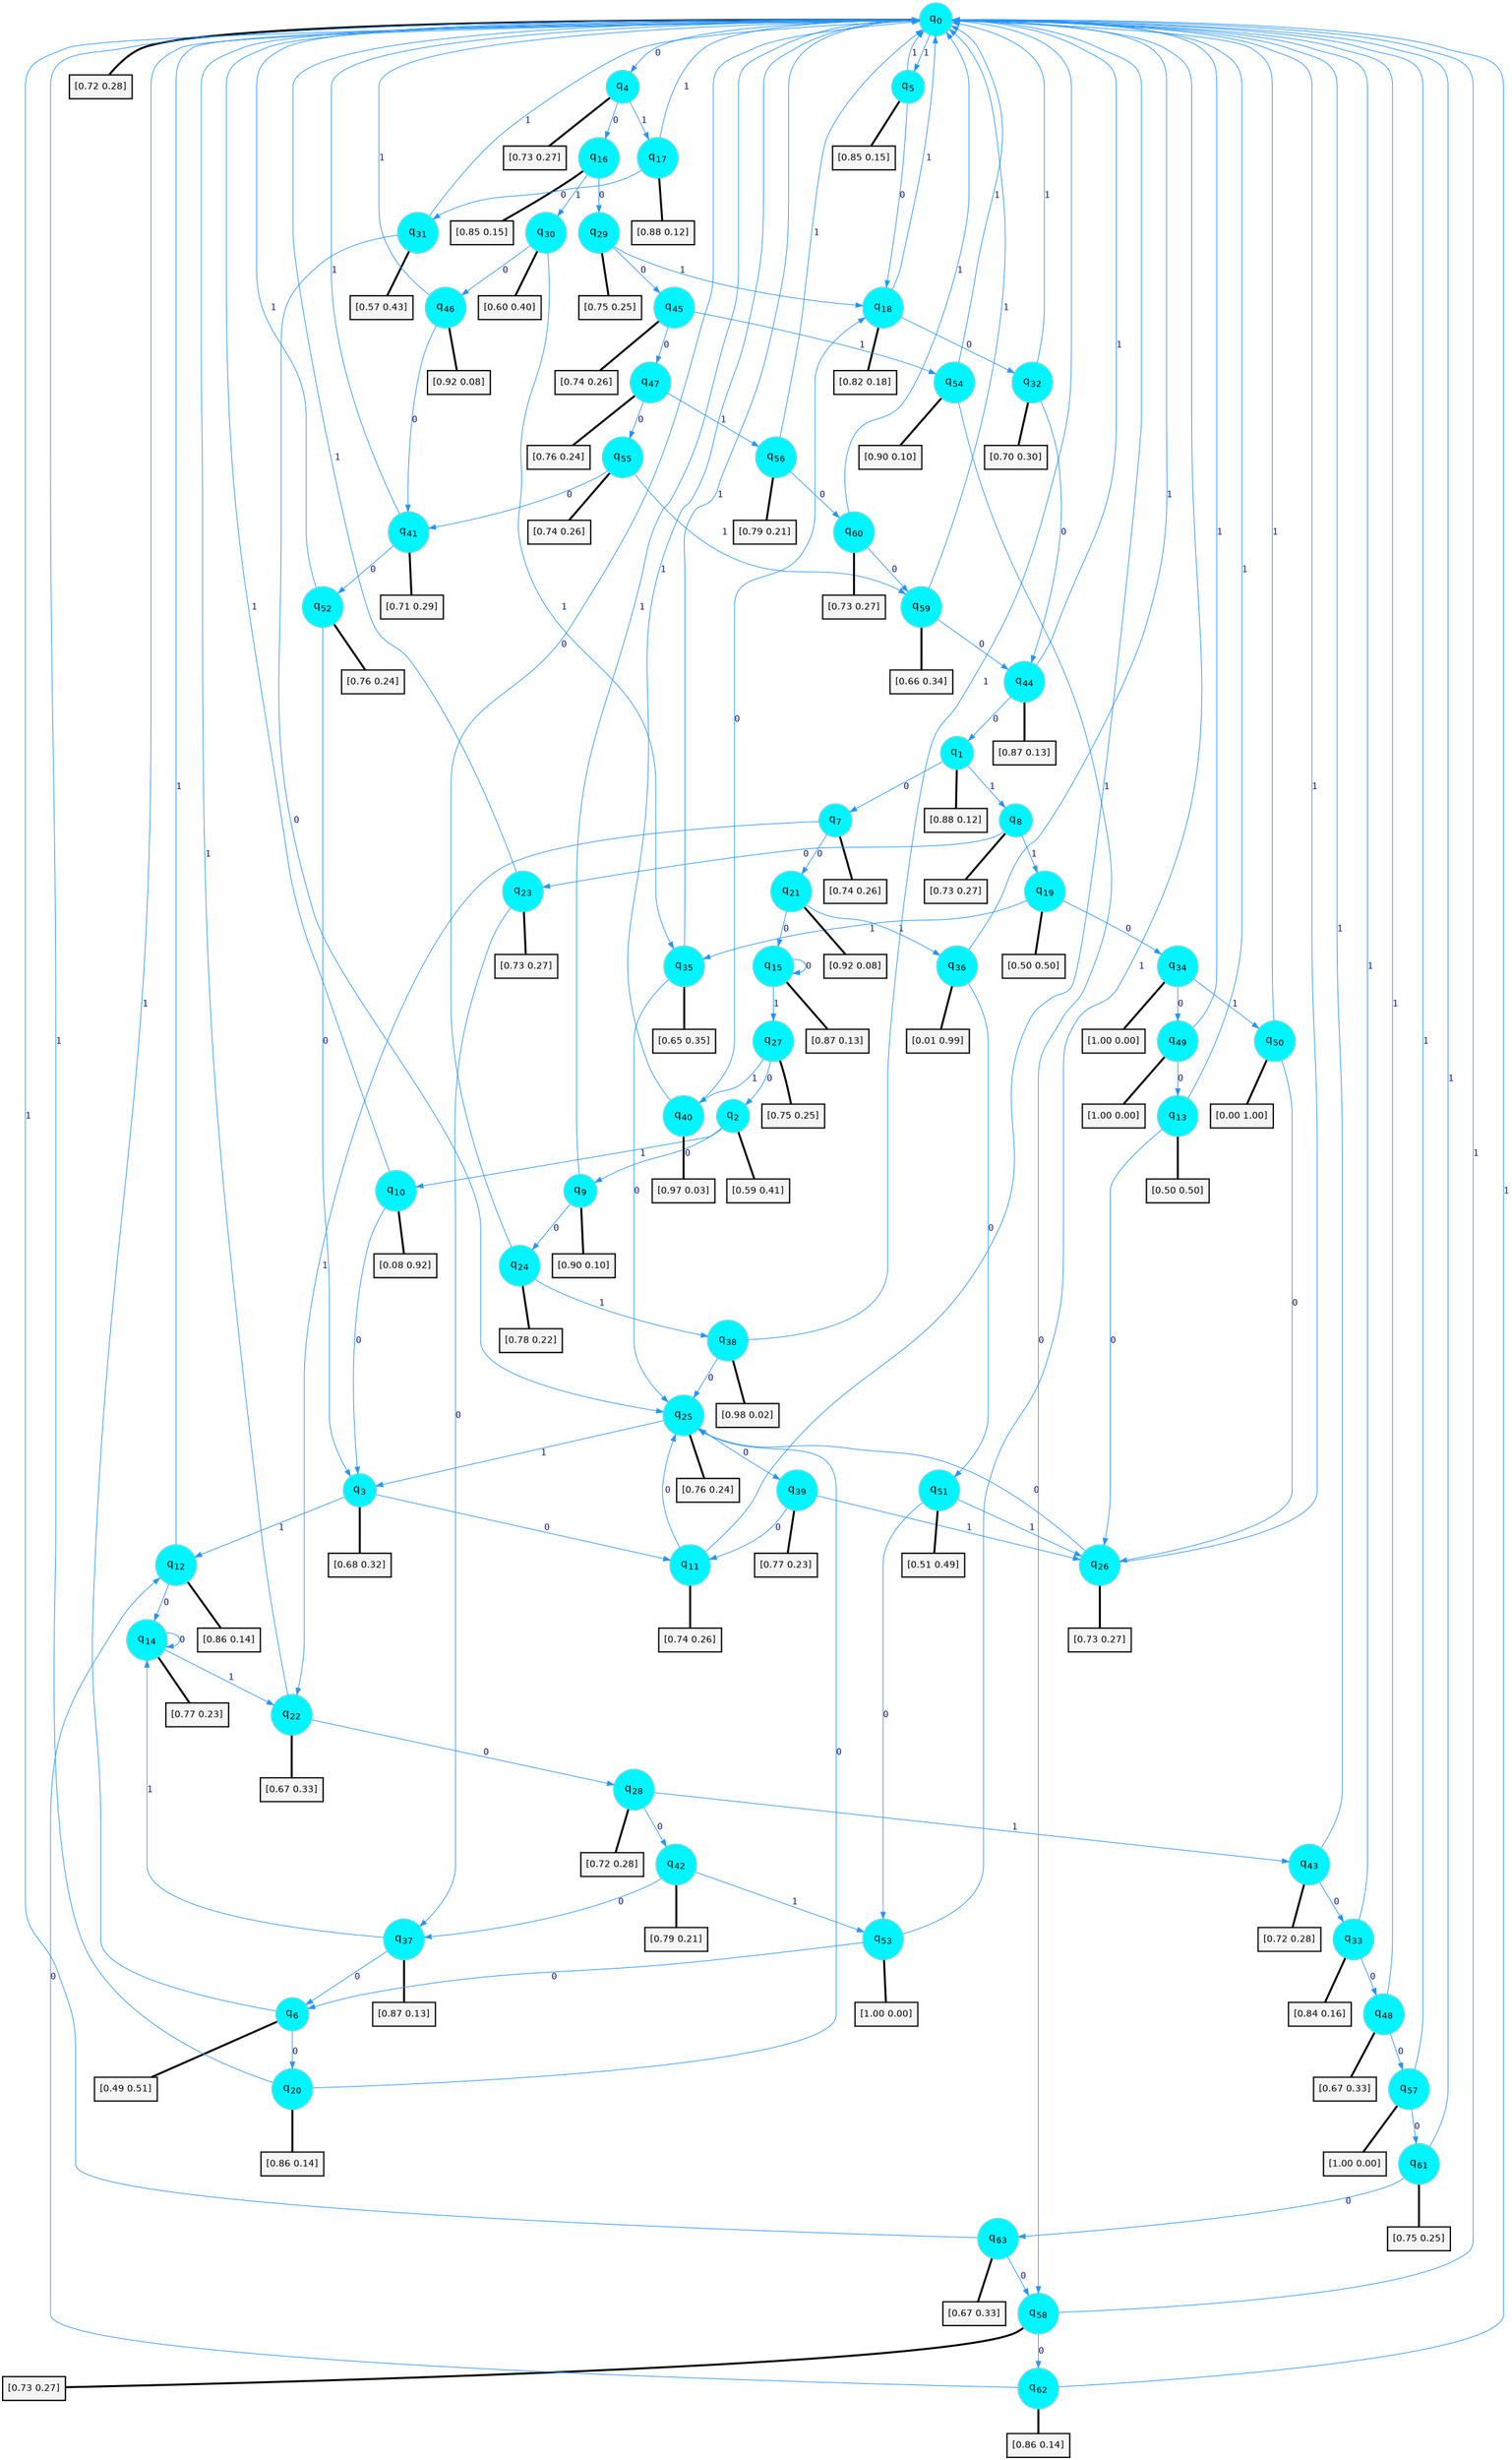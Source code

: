 digraph G {
graph [
bgcolor=transparent, dpi=300, rankdir=TD, size="40,25"];
node [
color=gray, fillcolor=turquoise1, fontcolor=black, fontname=Helvetica, fontsize=16, fontweight=bold, shape=circle, style=filled];
edge [
arrowsize=1, color=dodgerblue1, fontcolor=midnightblue, fontname=courier, fontweight=bold, penwidth=1, style=solid, weight=20];
0[label=<q<SUB>0</SUB>>];
1[label=<q<SUB>1</SUB>>];
2[label=<q<SUB>2</SUB>>];
3[label=<q<SUB>3</SUB>>];
4[label=<q<SUB>4</SUB>>];
5[label=<q<SUB>5</SUB>>];
6[label=<q<SUB>6</SUB>>];
7[label=<q<SUB>7</SUB>>];
8[label=<q<SUB>8</SUB>>];
9[label=<q<SUB>9</SUB>>];
10[label=<q<SUB>10</SUB>>];
11[label=<q<SUB>11</SUB>>];
12[label=<q<SUB>12</SUB>>];
13[label=<q<SUB>13</SUB>>];
14[label=<q<SUB>14</SUB>>];
15[label=<q<SUB>15</SUB>>];
16[label=<q<SUB>16</SUB>>];
17[label=<q<SUB>17</SUB>>];
18[label=<q<SUB>18</SUB>>];
19[label=<q<SUB>19</SUB>>];
20[label=<q<SUB>20</SUB>>];
21[label=<q<SUB>21</SUB>>];
22[label=<q<SUB>22</SUB>>];
23[label=<q<SUB>23</SUB>>];
24[label=<q<SUB>24</SUB>>];
25[label=<q<SUB>25</SUB>>];
26[label=<q<SUB>26</SUB>>];
27[label=<q<SUB>27</SUB>>];
28[label=<q<SUB>28</SUB>>];
29[label=<q<SUB>29</SUB>>];
30[label=<q<SUB>30</SUB>>];
31[label=<q<SUB>31</SUB>>];
32[label=<q<SUB>32</SUB>>];
33[label=<q<SUB>33</SUB>>];
34[label=<q<SUB>34</SUB>>];
35[label=<q<SUB>35</SUB>>];
36[label=<q<SUB>36</SUB>>];
37[label=<q<SUB>37</SUB>>];
38[label=<q<SUB>38</SUB>>];
39[label=<q<SUB>39</SUB>>];
40[label=<q<SUB>40</SUB>>];
41[label=<q<SUB>41</SUB>>];
42[label=<q<SUB>42</SUB>>];
43[label=<q<SUB>43</SUB>>];
44[label=<q<SUB>44</SUB>>];
45[label=<q<SUB>45</SUB>>];
46[label=<q<SUB>46</SUB>>];
47[label=<q<SUB>47</SUB>>];
48[label=<q<SUB>48</SUB>>];
49[label=<q<SUB>49</SUB>>];
50[label=<q<SUB>50</SUB>>];
51[label=<q<SUB>51</SUB>>];
52[label=<q<SUB>52</SUB>>];
53[label=<q<SUB>53</SUB>>];
54[label=<q<SUB>54</SUB>>];
55[label=<q<SUB>55</SUB>>];
56[label=<q<SUB>56</SUB>>];
57[label=<q<SUB>57</SUB>>];
58[label=<q<SUB>58</SUB>>];
59[label=<q<SUB>59</SUB>>];
60[label=<q<SUB>60</SUB>>];
61[label=<q<SUB>61</SUB>>];
62[label=<q<SUB>62</SUB>>];
63[label=<q<SUB>63</SUB>>];
64[label="[0.72 0.28]", shape=box,fontcolor=black, fontname=Helvetica, fontsize=14, penwidth=2, fillcolor=whitesmoke,color=black];
65[label="[0.88 0.12]", shape=box,fontcolor=black, fontname=Helvetica, fontsize=14, penwidth=2, fillcolor=whitesmoke,color=black];
66[label="[0.59 0.41]", shape=box,fontcolor=black, fontname=Helvetica, fontsize=14, penwidth=2, fillcolor=whitesmoke,color=black];
67[label="[0.68 0.32]", shape=box,fontcolor=black, fontname=Helvetica, fontsize=14, penwidth=2, fillcolor=whitesmoke,color=black];
68[label="[0.73 0.27]", shape=box,fontcolor=black, fontname=Helvetica, fontsize=14, penwidth=2, fillcolor=whitesmoke,color=black];
69[label="[0.85 0.15]", shape=box,fontcolor=black, fontname=Helvetica, fontsize=14, penwidth=2, fillcolor=whitesmoke,color=black];
70[label="[0.49 0.51]", shape=box,fontcolor=black, fontname=Helvetica, fontsize=14, penwidth=2, fillcolor=whitesmoke,color=black];
71[label="[0.74 0.26]", shape=box,fontcolor=black, fontname=Helvetica, fontsize=14, penwidth=2, fillcolor=whitesmoke,color=black];
72[label="[0.73 0.27]", shape=box,fontcolor=black, fontname=Helvetica, fontsize=14, penwidth=2, fillcolor=whitesmoke,color=black];
73[label="[0.90 0.10]", shape=box,fontcolor=black, fontname=Helvetica, fontsize=14, penwidth=2, fillcolor=whitesmoke,color=black];
74[label="[0.08 0.92]", shape=box,fontcolor=black, fontname=Helvetica, fontsize=14, penwidth=2, fillcolor=whitesmoke,color=black];
75[label="[0.74 0.26]", shape=box,fontcolor=black, fontname=Helvetica, fontsize=14, penwidth=2, fillcolor=whitesmoke,color=black];
76[label="[0.86 0.14]", shape=box,fontcolor=black, fontname=Helvetica, fontsize=14, penwidth=2, fillcolor=whitesmoke,color=black];
77[label="[0.50 0.50]", shape=box,fontcolor=black, fontname=Helvetica, fontsize=14, penwidth=2, fillcolor=whitesmoke,color=black];
78[label="[0.77 0.23]", shape=box,fontcolor=black, fontname=Helvetica, fontsize=14, penwidth=2, fillcolor=whitesmoke,color=black];
79[label="[0.87 0.13]", shape=box,fontcolor=black, fontname=Helvetica, fontsize=14, penwidth=2, fillcolor=whitesmoke,color=black];
80[label="[0.85 0.15]", shape=box,fontcolor=black, fontname=Helvetica, fontsize=14, penwidth=2, fillcolor=whitesmoke,color=black];
81[label="[0.88 0.12]", shape=box,fontcolor=black, fontname=Helvetica, fontsize=14, penwidth=2, fillcolor=whitesmoke,color=black];
82[label="[0.82 0.18]", shape=box,fontcolor=black, fontname=Helvetica, fontsize=14, penwidth=2, fillcolor=whitesmoke,color=black];
83[label="[0.50 0.50]", shape=box,fontcolor=black, fontname=Helvetica, fontsize=14, penwidth=2, fillcolor=whitesmoke,color=black];
84[label="[0.86 0.14]", shape=box,fontcolor=black, fontname=Helvetica, fontsize=14, penwidth=2, fillcolor=whitesmoke,color=black];
85[label="[0.92 0.08]", shape=box,fontcolor=black, fontname=Helvetica, fontsize=14, penwidth=2, fillcolor=whitesmoke,color=black];
86[label="[0.67 0.33]", shape=box,fontcolor=black, fontname=Helvetica, fontsize=14, penwidth=2, fillcolor=whitesmoke,color=black];
87[label="[0.73 0.27]", shape=box,fontcolor=black, fontname=Helvetica, fontsize=14, penwidth=2, fillcolor=whitesmoke,color=black];
88[label="[0.78 0.22]", shape=box,fontcolor=black, fontname=Helvetica, fontsize=14, penwidth=2, fillcolor=whitesmoke,color=black];
89[label="[0.76 0.24]", shape=box,fontcolor=black, fontname=Helvetica, fontsize=14, penwidth=2, fillcolor=whitesmoke,color=black];
90[label="[0.73 0.27]", shape=box,fontcolor=black, fontname=Helvetica, fontsize=14, penwidth=2, fillcolor=whitesmoke,color=black];
91[label="[0.75 0.25]", shape=box,fontcolor=black, fontname=Helvetica, fontsize=14, penwidth=2, fillcolor=whitesmoke,color=black];
92[label="[0.72 0.28]", shape=box,fontcolor=black, fontname=Helvetica, fontsize=14, penwidth=2, fillcolor=whitesmoke,color=black];
93[label="[0.75 0.25]", shape=box,fontcolor=black, fontname=Helvetica, fontsize=14, penwidth=2, fillcolor=whitesmoke,color=black];
94[label="[0.60 0.40]", shape=box,fontcolor=black, fontname=Helvetica, fontsize=14, penwidth=2, fillcolor=whitesmoke,color=black];
95[label="[0.57 0.43]", shape=box,fontcolor=black, fontname=Helvetica, fontsize=14, penwidth=2, fillcolor=whitesmoke,color=black];
96[label="[0.70 0.30]", shape=box,fontcolor=black, fontname=Helvetica, fontsize=14, penwidth=2, fillcolor=whitesmoke,color=black];
97[label="[0.84 0.16]", shape=box,fontcolor=black, fontname=Helvetica, fontsize=14, penwidth=2, fillcolor=whitesmoke,color=black];
98[label="[1.00 0.00]", shape=box,fontcolor=black, fontname=Helvetica, fontsize=14, penwidth=2, fillcolor=whitesmoke,color=black];
99[label="[0.65 0.35]", shape=box,fontcolor=black, fontname=Helvetica, fontsize=14, penwidth=2, fillcolor=whitesmoke,color=black];
100[label="[0.01 0.99]", shape=box,fontcolor=black, fontname=Helvetica, fontsize=14, penwidth=2, fillcolor=whitesmoke,color=black];
101[label="[0.87 0.13]", shape=box,fontcolor=black, fontname=Helvetica, fontsize=14, penwidth=2, fillcolor=whitesmoke,color=black];
102[label="[0.98 0.02]", shape=box,fontcolor=black, fontname=Helvetica, fontsize=14, penwidth=2, fillcolor=whitesmoke,color=black];
103[label="[0.77 0.23]", shape=box,fontcolor=black, fontname=Helvetica, fontsize=14, penwidth=2, fillcolor=whitesmoke,color=black];
104[label="[0.97 0.03]", shape=box,fontcolor=black, fontname=Helvetica, fontsize=14, penwidth=2, fillcolor=whitesmoke,color=black];
105[label="[0.71 0.29]", shape=box,fontcolor=black, fontname=Helvetica, fontsize=14, penwidth=2, fillcolor=whitesmoke,color=black];
106[label="[0.79 0.21]", shape=box,fontcolor=black, fontname=Helvetica, fontsize=14, penwidth=2, fillcolor=whitesmoke,color=black];
107[label="[0.72 0.28]", shape=box,fontcolor=black, fontname=Helvetica, fontsize=14, penwidth=2, fillcolor=whitesmoke,color=black];
108[label="[0.87 0.13]", shape=box,fontcolor=black, fontname=Helvetica, fontsize=14, penwidth=2, fillcolor=whitesmoke,color=black];
109[label="[0.74 0.26]", shape=box,fontcolor=black, fontname=Helvetica, fontsize=14, penwidth=2, fillcolor=whitesmoke,color=black];
110[label="[0.92 0.08]", shape=box,fontcolor=black, fontname=Helvetica, fontsize=14, penwidth=2, fillcolor=whitesmoke,color=black];
111[label="[0.76 0.24]", shape=box,fontcolor=black, fontname=Helvetica, fontsize=14, penwidth=2, fillcolor=whitesmoke,color=black];
112[label="[0.67 0.33]", shape=box,fontcolor=black, fontname=Helvetica, fontsize=14, penwidth=2, fillcolor=whitesmoke,color=black];
113[label="[1.00 0.00]", shape=box,fontcolor=black, fontname=Helvetica, fontsize=14, penwidth=2, fillcolor=whitesmoke,color=black];
114[label="[0.00 1.00]", shape=box,fontcolor=black, fontname=Helvetica, fontsize=14, penwidth=2, fillcolor=whitesmoke,color=black];
115[label="[0.51 0.49]", shape=box,fontcolor=black, fontname=Helvetica, fontsize=14, penwidth=2, fillcolor=whitesmoke,color=black];
116[label="[0.76 0.24]", shape=box,fontcolor=black, fontname=Helvetica, fontsize=14, penwidth=2, fillcolor=whitesmoke,color=black];
117[label="[1.00 0.00]", shape=box,fontcolor=black, fontname=Helvetica, fontsize=14, penwidth=2, fillcolor=whitesmoke,color=black];
118[label="[0.90 0.10]", shape=box,fontcolor=black, fontname=Helvetica, fontsize=14, penwidth=2, fillcolor=whitesmoke,color=black];
119[label="[0.74 0.26]", shape=box,fontcolor=black, fontname=Helvetica, fontsize=14, penwidth=2, fillcolor=whitesmoke,color=black];
120[label="[0.79 0.21]", shape=box,fontcolor=black, fontname=Helvetica, fontsize=14, penwidth=2, fillcolor=whitesmoke,color=black];
121[label="[1.00 0.00]", shape=box,fontcolor=black, fontname=Helvetica, fontsize=14, penwidth=2, fillcolor=whitesmoke,color=black];
122[label="[0.73 0.27]", shape=box,fontcolor=black, fontname=Helvetica, fontsize=14, penwidth=2, fillcolor=whitesmoke,color=black];
123[label="[0.66 0.34]", shape=box,fontcolor=black, fontname=Helvetica, fontsize=14, penwidth=2, fillcolor=whitesmoke,color=black];
124[label="[0.73 0.27]", shape=box,fontcolor=black, fontname=Helvetica, fontsize=14, penwidth=2, fillcolor=whitesmoke,color=black];
125[label="[0.75 0.25]", shape=box,fontcolor=black, fontname=Helvetica, fontsize=14, penwidth=2, fillcolor=whitesmoke,color=black];
126[label="[0.86 0.14]", shape=box,fontcolor=black, fontname=Helvetica, fontsize=14, penwidth=2, fillcolor=whitesmoke,color=black];
127[label="[0.67 0.33]", shape=box,fontcolor=black, fontname=Helvetica, fontsize=14, penwidth=2, fillcolor=whitesmoke,color=black];
0->4 [label=0];
0->5 [label=1];
0->64 [arrowhead=none, penwidth=3,color=black];
1->7 [label=0];
1->8 [label=1];
1->65 [arrowhead=none, penwidth=3,color=black];
2->9 [label=0];
2->10 [label=1];
2->66 [arrowhead=none, penwidth=3,color=black];
3->11 [label=0];
3->12 [label=1];
3->67 [arrowhead=none, penwidth=3,color=black];
4->16 [label=0];
4->17 [label=1];
4->68 [arrowhead=none, penwidth=3,color=black];
5->18 [label=0];
5->0 [label=1];
5->69 [arrowhead=none, penwidth=3,color=black];
6->20 [label=0];
6->0 [label=1];
6->70 [arrowhead=none, penwidth=3,color=black];
7->21 [label=0];
7->22 [label=1];
7->71 [arrowhead=none, penwidth=3,color=black];
8->23 [label=0];
8->19 [label=1];
8->72 [arrowhead=none, penwidth=3,color=black];
9->24 [label=0];
9->0 [label=1];
9->73 [arrowhead=none, penwidth=3,color=black];
10->3 [label=0];
10->0 [label=1];
10->74 [arrowhead=none, penwidth=3,color=black];
11->25 [label=0];
11->0 [label=1];
11->75 [arrowhead=none, penwidth=3,color=black];
12->14 [label=0];
12->0 [label=1];
12->76 [arrowhead=none, penwidth=3,color=black];
13->26 [label=0];
13->0 [label=1];
13->77 [arrowhead=none, penwidth=3,color=black];
14->14 [label=0];
14->22 [label=1];
14->78 [arrowhead=none, penwidth=3,color=black];
15->15 [label=0];
15->27 [label=1];
15->79 [arrowhead=none, penwidth=3,color=black];
16->29 [label=0];
16->30 [label=1];
16->80 [arrowhead=none, penwidth=3,color=black];
17->31 [label=0];
17->0 [label=1];
17->81 [arrowhead=none, penwidth=3,color=black];
18->32 [label=0];
18->0 [label=1];
18->82 [arrowhead=none, penwidth=3,color=black];
19->34 [label=0];
19->35 [label=1];
19->83 [arrowhead=none, penwidth=3,color=black];
20->25 [label=0];
20->0 [label=1];
20->84 [arrowhead=none, penwidth=3,color=black];
21->15 [label=0];
21->36 [label=1];
21->85 [arrowhead=none, penwidth=3,color=black];
22->28 [label=0];
22->0 [label=1];
22->86 [arrowhead=none, penwidth=3,color=black];
23->37 [label=0];
23->0 [label=1];
23->87 [arrowhead=none, penwidth=3,color=black];
24->0 [label=0];
24->38 [label=1];
24->88 [arrowhead=none, penwidth=3,color=black];
25->39 [label=0];
25->3 [label=1];
25->89 [arrowhead=none, penwidth=3,color=black];
26->25 [label=0];
26->0 [label=1];
26->90 [arrowhead=none, penwidth=3,color=black];
27->2 [label=0];
27->40 [label=1];
27->91 [arrowhead=none, penwidth=3,color=black];
28->42 [label=0];
28->43 [label=1];
28->92 [arrowhead=none, penwidth=3,color=black];
29->45 [label=0];
29->18 [label=1];
29->93 [arrowhead=none, penwidth=3,color=black];
30->46 [label=0];
30->35 [label=1];
30->94 [arrowhead=none, penwidth=3,color=black];
31->25 [label=0];
31->0 [label=1];
31->95 [arrowhead=none, penwidth=3,color=black];
32->44 [label=0];
32->0 [label=1];
32->96 [arrowhead=none, penwidth=3,color=black];
33->48 [label=0];
33->0 [label=1];
33->97 [arrowhead=none, penwidth=3,color=black];
34->49 [label=0];
34->50 [label=1];
34->98 [arrowhead=none, penwidth=3,color=black];
35->25 [label=0];
35->0 [label=1];
35->99 [arrowhead=none, penwidth=3,color=black];
36->51 [label=0];
36->0 [label=1];
36->100 [arrowhead=none, penwidth=3,color=black];
37->6 [label=0];
37->14 [label=1];
37->101 [arrowhead=none, penwidth=3,color=black];
38->25 [label=0];
38->0 [label=1];
38->102 [arrowhead=none, penwidth=3,color=black];
39->11 [label=0];
39->26 [label=1];
39->103 [arrowhead=none, penwidth=3,color=black];
40->18 [label=0];
40->0 [label=1];
40->104 [arrowhead=none, penwidth=3,color=black];
41->52 [label=0];
41->0 [label=1];
41->105 [arrowhead=none, penwidth=3,color=black];
42->37 [label=0];
42->53 [label=1];
42->106 [arrowhead=none, penwidth=3,color=black];
43->33 [label=0];
43->0 [label=1];
43->107 [arrowhead=none, penwidth=3,color=black];
44->1 [label=0];
44->0 [label=1];
44->108 [arrowhead=none, penwidth=3,color=black];
45->47 [label=0];
45->54 [label=1];
45->109 [arrowhead=none, penwidth=3,color=black];
46->41 [label=0];
46->0 [label=1];
46->110 [arrowhead=none, penwidth=3,color=black];
47->55 [label=0];
47->56 [label=1];
47->111 [arrowhead=none, penwidth=3,color=black];
48->57 [label=0];
48->0 [label=1];
48->112 [arrowhead=none, penwidth=3,color=black];
49->13 [label=0];
49->0 [label=1];
49->113 [arrowhead=none, penwidth=3,color=black];
50->26 [label=0];
50->0 [label=1];
50->114 [arrowhead=none, penwidth=3,color=black];
51->53 [label=0];
51->26 [label=1];
51->115 [arrowhead=none, penwidth=3,color=black];
52->3 [label=0];
52->0 [label=1];
52->116 [arrowhead=none, penwidth=3,color=black];
53->6 [label=0];
53->0 [label=1];
53->117 [arrowhead=none, penwidth=3,color=black];
54->58 [label=0];
54->0 [label=1];
54->118 [arrowhead=none, penwidth=3,color=black];
55->41 [label=0];
55->59 [label=1];
55->119 [arrowhead=none, penwidth=3,color=black];
56->60 [label=0];
56->0 [label=1];
56->120 [arrowhead=none, penwidth=3,color=black];
57->61 [label=0];
57->0 [label=1];
57->121 [arrowhead=none, penwidth=3,color=black];
58->62 [label=0];
58->0 [label=1];
58->122 [arrowhead=none, penwidth=3,color=black];
59->44 [label=0];
59->0 [label=1];
59->123 [arrowhead=none, penwidth=3,color=black];
60->59 [label=0];
60->0 [label=1];
60->124 [arrowhead=none, penwidth=3,color=black];
61->63 [label=0];
61->0 [label=1];
61->125 [arrowhead=none, penwidth=3,color=black];
62->12 [label=0];
62->0 [label=1];
62->126 [arrowhead=none, penwidth=3,color=black];
63->58 [label=0];
63->0 [label=1];
63->127 [arrowhead=none, penwidth=3,color=black];
}
